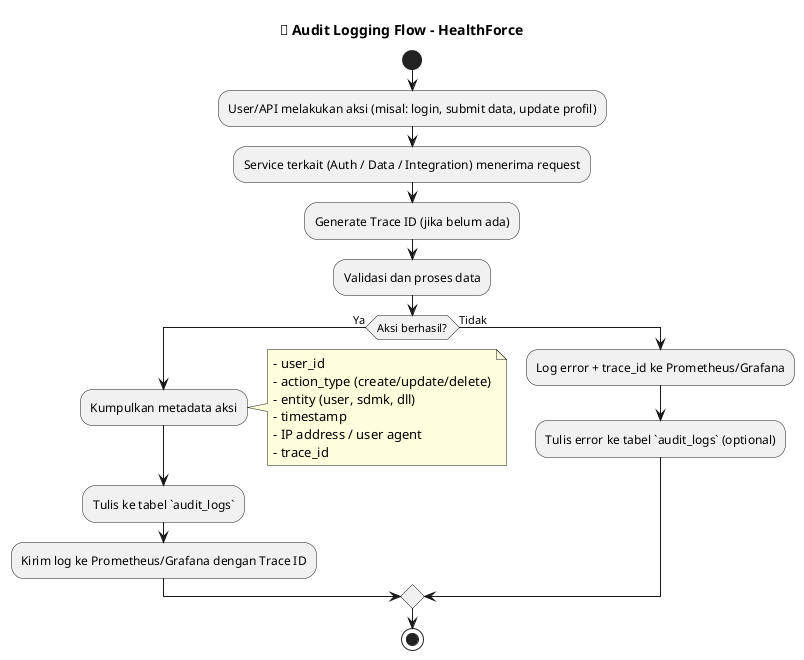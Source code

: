 @startuml audit_logging_flow

title 📝 Audit Logging Flow - HealthForce

start

:User/API melakukan aksi (misal: login, submit data, update profil);

:Service terkait (Auth / Data / Integration) menerima request;

:Generate Trace ID (jika belum ada);

:Validasi dan proses data;

if (Aksi berhasil?) then (Ya)
  :Kumpulkan metadata aksi;
  note right
    - user_id
    - action_type (create/update/delete)
    - entity (user, sdmk, dll)
    - timestamp
    - IP address / user agent
    - trace_id
  end note

  :Tulis ke tabel `audit_logs`;

  :Kirim log ke Prometheus/Grafana dengan Trace ID;
else (Tidak)
  :Log error + trace_id ke Prometheus/Grafana;
  :Tulis error ke tabel `audit_logs` (optional);
endif

stop

@enduml
